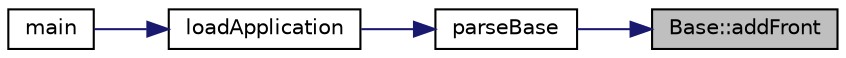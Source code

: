 digraph "Base::addFront"
{
 // LATEX_PDF_SIZE
  edge [fontname="Helvetica",fontsize="10",labelfontname="Helvetica",labelfontsize="10"];
  node [fontname="Helvetica",fontsize="10",shape=record];
  rankdir="RL";
  Node1 [label="Base::addFront",height=0.2,width=0.4,color="black", fillcolor="grey75", style="filled", fontcolor="black",tooltip="Adder de um concelho."];
  Node1 -> Node2 [dir="back",color="midnightblue",fontsize="10",style="solid",fontname="Helvetica"];
  Node2 [label="parseBase",height=0.2,width=0.4,color="black", fillcolor="white", style="filled",URL="$_utils_8h.html#a0833212aa0bf987974952ffb9d824b23",tooltip="Processa informacao de modo a criar uma base da empresa."];
  Node2 -> Node3 [dir="back",color="midnightblue",fontsize="10",style="solid",fontname="Helvetica"];
  Node3 [label="loadApplication",height=0.2,width=0.4,color="black", fillcolor="white", style="filled",URL="$_utils_8h.html#af0caa6c9a77bc1c9733089c4126ee930",tooltip="Carrega a aplicacao lendo a info necessaria de documentos de texto."];
  Node3 -> Node4 [dir="back",color="midnightblue",fontsize="10",style="solid",fontname="Helvetica"];
  Node4 [label="main",height=0.2,width=0.4,color="black", fillcolor="white", style="filled",URL="$main_8cpp.html#ae66f6b31b5ad750f1fe042a706a4e3d4",tooltip=" "];
}
